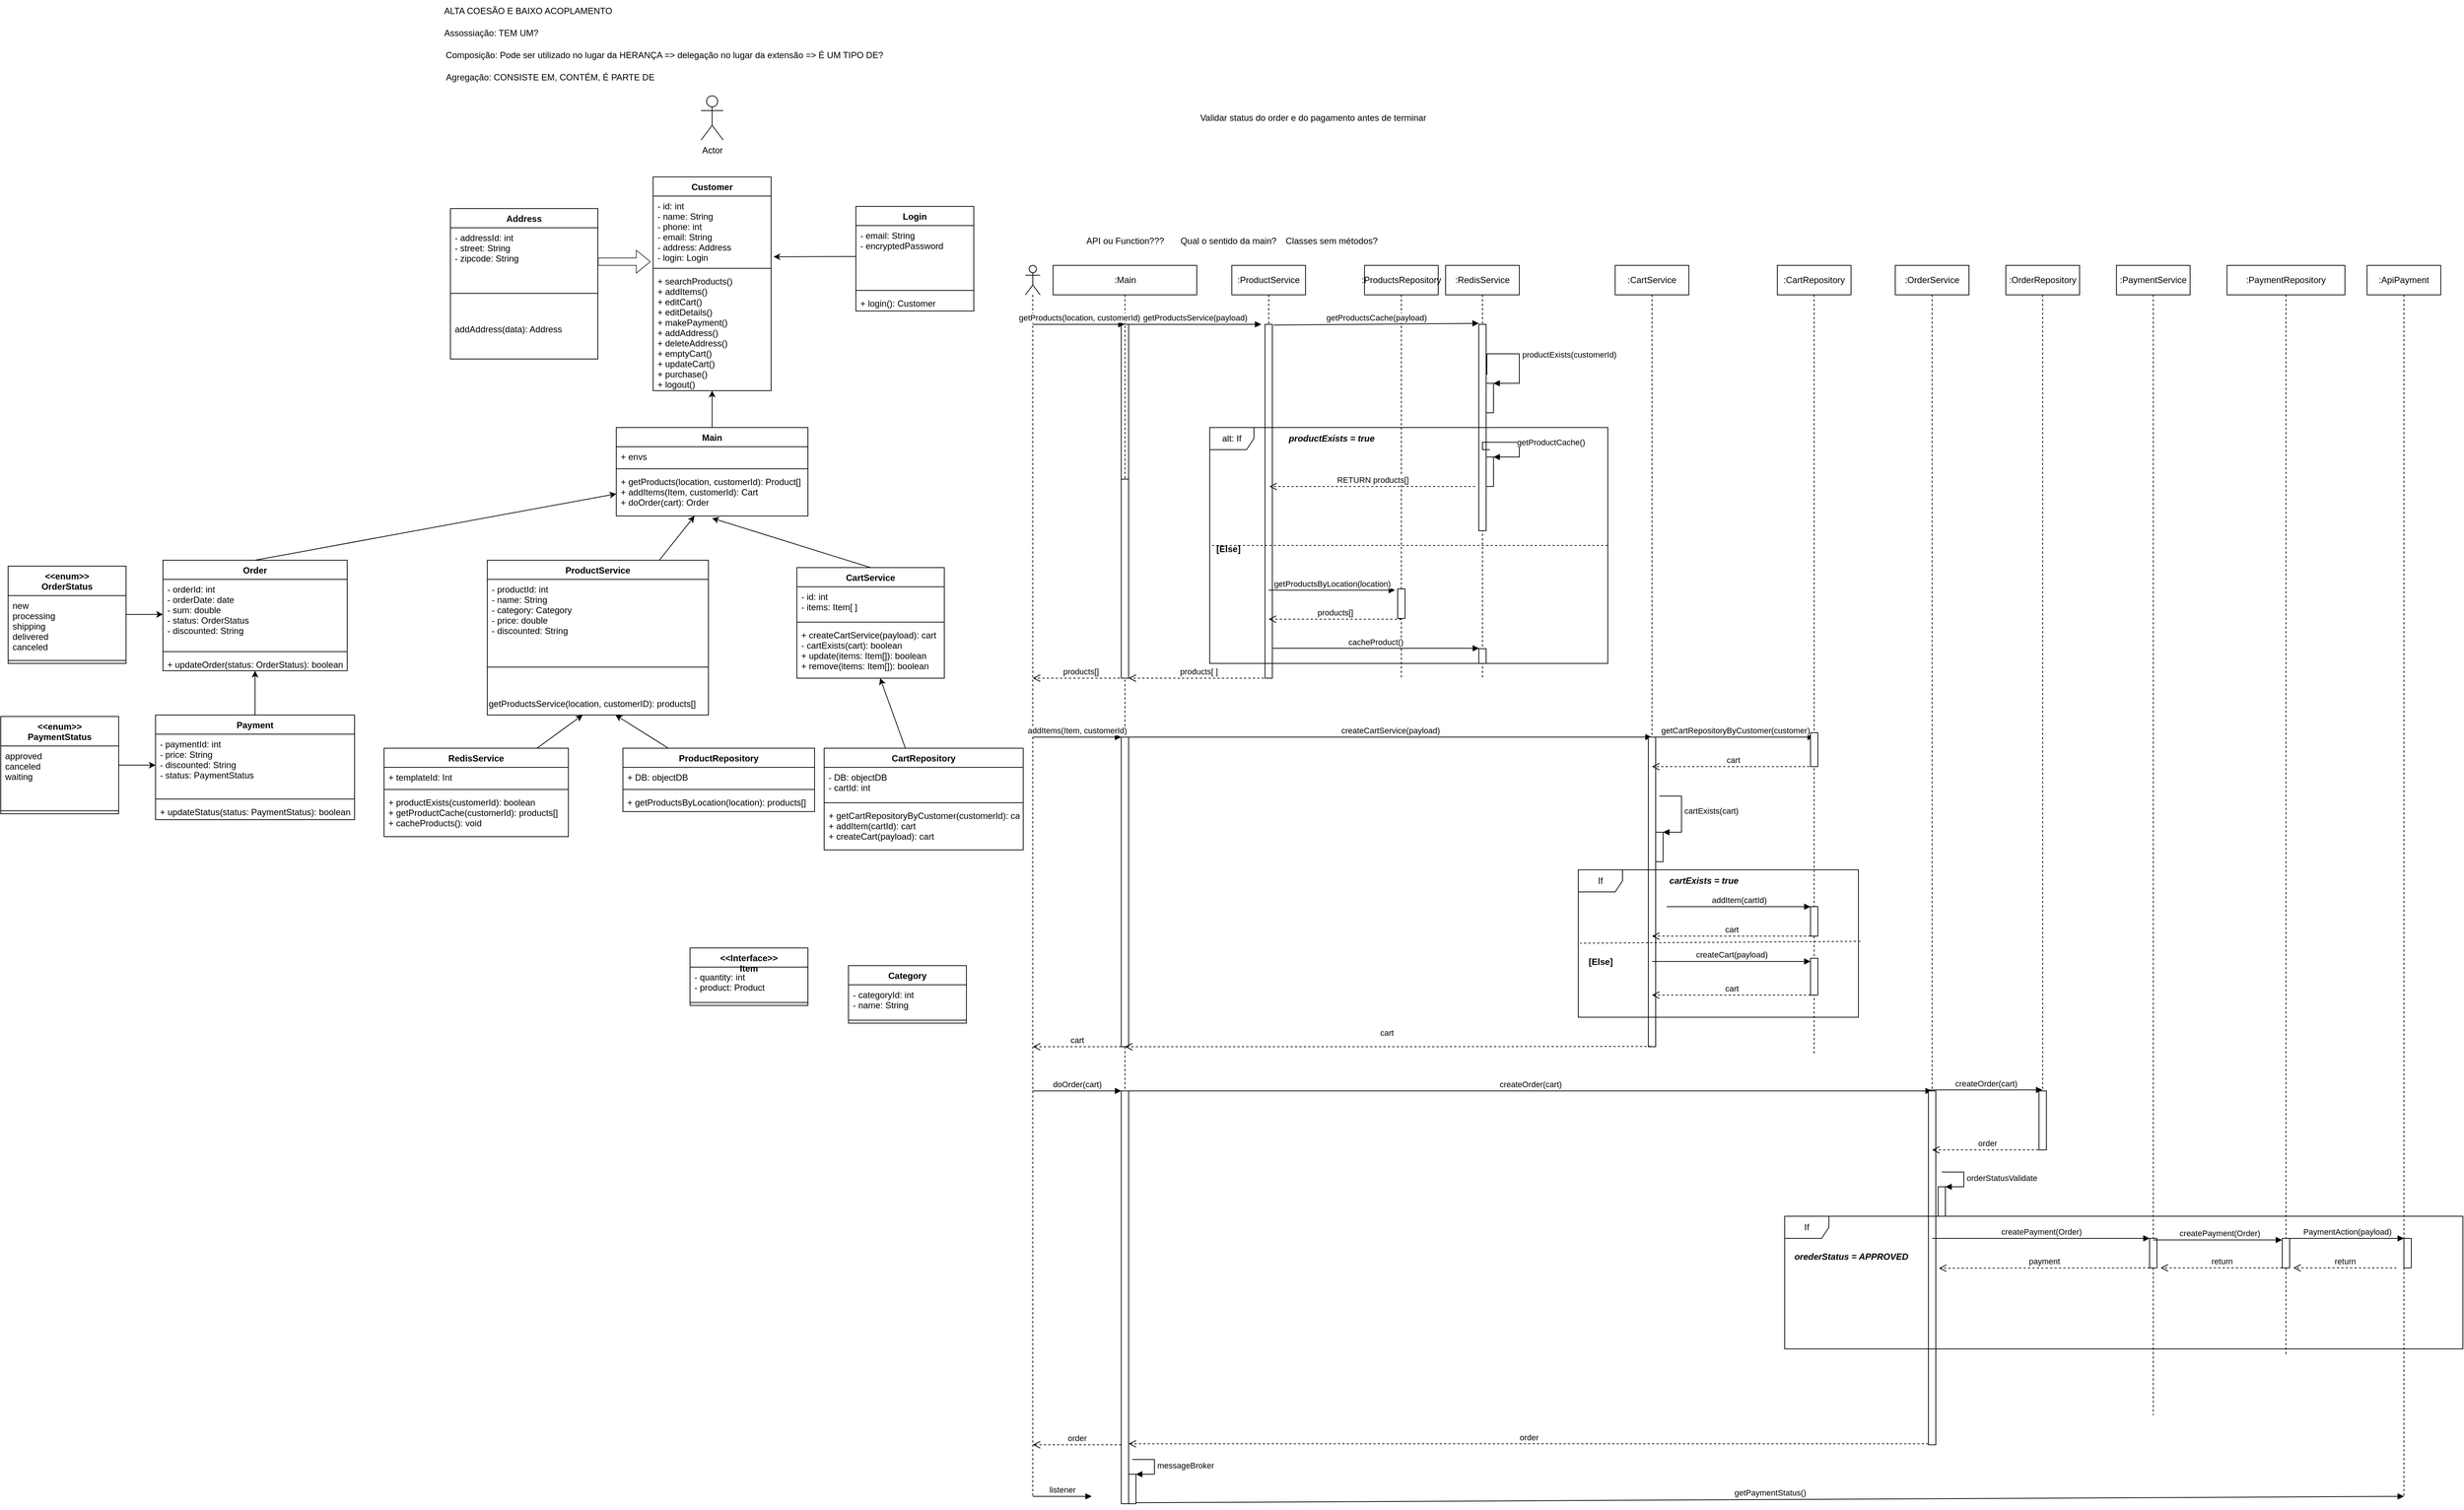 <mxfile version="20.0.4" type="github">
  <diagram id="hjMJcgGUQg-z2j9_51XN" name="Page-1">
    <mxGraphModel dx="2197" dy="805" grid="1" gridSize="10" guides="1" tooltips="1" connect="1" arrows="1" fold="1" page="1" pageScale="1" pageWidth="827" pageHeight="1169" math="0" shadow="0">
      <root>
        <mxCell id="0" />
        <mxCell id="1" parent="0" />
        <mxCell id="cmTL1tRLWbyx7SnY8aFH-1" value="Customer" style="swimlane;fontStyle=1;align=center;verticalAlign=top;childLayout=stackLayout;horizontal=1;startSize=26;horizontalStack=0;resizeParent=1;resizeParentMax=0;resizeLast=0;collapsible=1;marginBottom=0;" parent="1" vertex="1">
          <mxGeometry x="325" y="280" width="160" height="290" as="geometry" />
        </mxCell>
        <mxCell id="cmTL1tRLWbyx7SnY8aFH-2" value="- id: int&#xa;- name: String&#xa;- phone: int&#xa;- email: String&#xa;- address: Address&#xa;- login: Login" style="text;strokeColor=none;fillColor=none;align=left;verticalAlign=top;spacingLeft=4;spacingRight=4;overflow=hidden;rotatable=0;points=[[0,0.5],[1,0.5]];portConstraint=eastwest;" parent="cmTL1tRLWbyx7SnY8aFH-1" vertex="1">
          <mxGeometry y="26" width="160" height="94" as="geometry" />
        </mxCell>
        <mxCell id="cmTL1tRLWbyx7SnY8aFH-3" value="" style="line;strokeWidth=1;fillColor=none;align=left;verticalAlign=middle;spacingTop=-1;spacingLeft=3;spacingRight=3;rotatable=0;labelPosition=right;points=[];portConstraint=eastwest;" parent="cmTL1tRLWbyx7SnY8aFH-1" vertex="1">
          <mxGeometry y="120" width="160" height="8" as="geometry" />
        </mxCell>
        <mxCell id="cmTL1tRLWbyx7SnY8aFH-4" value="+ searchProducts()&#xa;+ addItems()&#xa;+ editCart()&#xa;+ editDetails()&#xa;+ makePayment()&#xa;+ addAddress()&#xa;+ deleteAddress()&#xa;+ emptyCart()&#xa;+ updateCart()&#xa;+ purchase()&#xa;+ logout()" style="text;strokeColor=none;fillColor=none;align=left;verticalAlign=top;spacingLeft=4;spacingRight=4;overflow=hidden;rotatable=0;points=[[0,0.5],[1,0.5]];portConstraint=eastwest;" parent="cmTL1tRLWbyx7SnY8aFH-1" vertex="1">
          <mxGeometry y="128" width="160" height="162" as="geometry" />
        </mxCell>
        <mxCell id="cmTL1tRLWbyx7SnY8aFH-5" value="Login" style="swimlane;fontStyle=1;align=center;verticalAlign=top;childLayout=stackLayout;horizontal=1;startSize=26;horizontalStack=0;resizeParent=1;resizeParentMax=0;resizeLast=0;collapsible=1;marginBottom=0;" parent="1" vertex="1">
          <mxGeometry x="600" y="320" width="160" height="142" as="geometry" />
        </mxCell>
        <mxCell id="cmTL1tRLWbyx7SnY8aFH-6" value="- email: String&#xa;- encryptedPassword" style="text;strokeColor=none;fillColor=none;align=left;verticalAlign=top;spacingLeft=4;spacingRight=4;overflow=hidden;rotatable=0;points=[[0,0.5],[1,0.5]];portConstraint=eastwest;" parent="cmTL1tRLWbyx7SnY8aFH-5" vertex="1">
          <mxGeometry y="26" width="160" height="84" as="geometry" />
        </mxCell>
        <mxCell id="cmTL1tRLWbyx7SnY8aFH-7" value="" style="line;strokeWidth=1;fillColor=none;align=left;verticalAlign=middle;spacingTop=-1;spacingLeft=3;spacingRight=3;rotatable=0;labelPosition=right;points=[];portConstraint=eastwest;" parent="cmTL1tRLWbyx7SnY8aFH-5" vertex="1">
          <mxGeometry y="110" width="160" height="8" as="geometry" />
        </mxCell>
        <mxCell id="cmTL1tRLWbyx7SnY8aFH-8" value="+ login(): Customer" style="text;strokeColor=none;fillColor=none;align=left;verticalAlign=top;spacingLeft=4;spacingRight=4;overflow=hidden;rotatable=0;points=[[0,0.5],[1,0.5]];portConstraint=eastwest;" parent="cmTL1tRLWbyx7SnY8aFH-5" vertex="1">
          <mxGeometry y="118" width="160" height="24" as="geometry" />
        </mxCell>
        <mxCell id="YB8Wy11Mo5Z-gFpzEeuf-56" value="" style="edgeStyle=none;rounded=0;orthogonalLoop=1;jettySize=auto;html=1;fontColor=none;fillColor=#FFFFFF;gradientColor=none;elbow=vertical;" parent="1" source="cmTL1tRLWbyx7SnY8aFH-9" target="YB8Wy11Mo5Z-gFpzEeuf-36" edge="1">
          <mxGeometry relative="1" as="geometry" />
        </mxCell>
        <mxCell id="cmTL1tRLWbyx7SnY8aFH-9" value="ProductService" style="swimlane;fontStyle=1;align=center;verticalAlign=top;childLayout=stackLayout;horizontal=1;startSize=26;horizontalStack=0;resizeParent=1;resizeParentMax=0;resizeLast=0;collapsible=1;marginBottom=0;" parent="1" vertex="1">
          <mxGeometry x="100" y="800" width="300" height="210" as="geometry" />
        </mxCell>
        <mxCell id="cmTL1tRLWbyx7SnY8aFH-10" value="- productId: int&#xa;- name: String&#xa;- category: Category&#xa;- price: double&#xa;- discounted: String&#xa;" style="text;strokeColor=none;fillColor=none;align=left;verticalAlign=top;spacingLeft=4;spacingRight=4;overflow=hidden;rotatable=0;points=[[0,0.5],[1,0.5]];portConstraint=eastwest;" parent="cmTL1tRLWbyx7SnY8aFH-9" vertex="1">
          <mxGeometry y="26" width="300" height="84" as="geometry" />
        </mxCell>
        <mxCell id="cmTL1tRLWbyx7SnY8aFH-11" value="" style="line;strokeWidth=1;fillColor=none;align=left;verticalAlign=middle;spacingTop=-1;spacingLeft=3;spacingRight=3;rotatable=0;labelPosition=right;points=[];portConstraint=eastwest;" parent="cmTL1tRLWbyx7SnY8aFH-9" vertex="1">
          <mxGeometry y="110" width="300" height="70" as="geometry" />
        </mxCell>
        <mxCell id="YB8Wy11Mo5Z-gFpzEeuf-44" value="getProductsService(location, customerID): products[]" style="text;html=1;align=left;verticalAlign=middle;resizable=0;points=[];autosize=1;strokeColor=none;fillColor=none;fontColor=none;" parent="cmTL1tRLWbyx7SnY8aFH-9" vertex="1">
          <mxGeometry y="180" width="300" height="30" as="geometry" />
        </mxCell>
        <mxCell id="cmTL1tRLWbyx7SnY8aFH-13" value="Category" style="swimlane;fontStyle=1;align=center;verticalAlign=top;childLayout=stackLayout;horizontal=1;startSize=26;horizontalStack=0;resizeParent=1;resizeParentMax=0;resizeLast=0;collapsible=1;marginBottom=0;" parent="1" vertex="1">
          <mxGeometry x="590" y="1350" width="160" height="78" as="geometry">
            <mxRectangle x="600" y="10" width="90" height="30" as="alternateBounds" />
          </mxGeometry>
        </mxCell>
        <mxCell id="cmTL1tRLWbyx7SnY8aFH-14" value="- categoryId: int&#xa;- name: String" style="text;strokeColor=none;fillColor=none;align=left;verticalAlign=top;spacingLeft=4;spacingRight=4;overflow=hidden;rotatable=0;points=[[0,0.5],[1,0.5]];portConstraint=eastwest;" parent="cmTL1tRLWbyx7SnY8aFH-13" vertex="1">
          <mxGeometry y="26" width="160" height="44" as="geometry" />
        </mxCell>
        <mxCell id="cmTL1tRLWbyx7SnY8aFH-15" value="" style="line;strokeWidth=1;fillColor=none;align=left;verticalAlign=middle;spacingTop=-1;spacingLeft=3;spacingRight=3;rotatable=0;labelPosition=right;points=[];portConstraint=eastwest;" parent="cmTL1tRLWbyx7SnY8aFH-13" vertex="1">
          <mxGeometry y="70" width="160" height="8" as="geometry" />
        </mxCell>
        <mxCell id="YB8Wy11Mo5Z-gFpzEeuf-65" style="edgeStyle=none;rounded=0;orthogonalLoop=1;jettySize=auto;html=1;exitX=0.5;exitY=0;exitDx=0;exitDy=0;entryX=0.5;entryY=1.05;entryDx=0;entryDy=0;entryPerimeter=0;fontColor=none;fillColor=#FFFFFF;gradientColor=none;elbow=vertical;" parent="1" source="cmTL1tRLWbyx7SnY8aFH-17" target="YB8Wy11Mo5Z-gFpzEeuf-36" edge="1">
          <mxGeometry relative="1" as="geometry" />
        </mxCell>
        <mxCell id="cmTL1tRLWbyx7SnY8aFH-17" value="CartService" style="swimlane;fontStyle=1;align=center;verticalAlign=top;childLayout=stackLayout;horizontal=1;startSize=26;horizontalStack=0;resizeParent=1;resizeParentMax=0;resizeLast=0;collapsible=1;marginBottom=0;" parent="1" vertex="1">
          <mxGeometry x="520" y="810" width="200" height="150" as="geometry" />
        </mxCell>
        <mxCell id="cmTL1tRLWbyx7SnY8aFH-18" value="- id: int&#xa;- items: Item[ ]" style="text;strokeColor=none;fillColor=none;align=left;verticalAlign=top;spacingLeft=4;spacingRight=4;overflow=hidden;rotatable=0;points=[[0,0.5],[1,0.5]];portConstraint=eastwest;" parent="cmTL1tRLWbyx7SnY8aFH-17" vertex="1">
          <mxGeometry y="26" width="200" height="44" as="geometry" />
        </mxCell>
        <mxCell id="cmTL1tRLWbyx7SnY8aFH-19" value="" style="line;strokeWidth=1;fillColor=none;align=left;verticalAlign=middle;spacingTop=-1;spacingLeft=3;spacingRight=3;rotatable=0;labelPosition=right;points=[];portConstraint=eastwest;" parent="cmTL1tRLWbyx7SnY8aFH-17" vertex="1">
          <mxGeometry y="70" width="200" height="8" as="geometry" />
        </mxCell>
        <mxCell id="cmTL1tRLWbyx7SnY8aFH-20" value="+ createCartService(payload): cart&#xa;- cartExists(cart): boolean&#xa;+ update(items: Item[]): boolean&#xa;+ remove(items: Item[]): boolean" style="text;strokeColor=none;fillColor=none;align=left;verticalAlign=top;spacingLeft=4;spacingRight=4;overflow=hidden;rotatable=0;points=[[0,0.5],[1,0.5]];portConstraint=eastwest;" parent="cmTL1tRLWbyx7SnY8aFH-17" vertex="1">
          <mxGeometry y="78" width="200" height="72" as="geometry" />
        </mxCell>
        <mxCell id="YB8Wy11Mo5Z-gFpzEeuf-43" style="edgeStyle=none;rounded=0;orthogonalLoop=1;jettySize=auto;html=1;exitX=0.5;exitY=0;exitDx=0;exitDy=0;entryX=0;entryY=0.5;entryDx=0;entryDy=0;fontColor=none;fillColor=#FFFFFF;gradientColor=none;elbow=vertical;" parent="1" source="cmTL1tRLWbyx7SnY8aFH-21" target="YB8Wy11Mo5Z-gFpzEeuf-36" edge="1">
          <mxGeometry relative="1" as="geometry" />
        </mxCell>
        <mxCell id="cmTL1tRLWbyx7SnY8aFH-21" value="Order" style="swimlane;fontStyle=1;align=center;verticalAlign=top;childLayout=stackLayout;horizontal=1;startSize=26;horizontalStack=0;resizeParent=1;resizeParentMax=0;resizeLast=0;collapsible=1;marginBottom=0;" parent="1" vertex="1">
          <mxGeometry x="-340" y="800" width="250" height="150" as="geometry" />
        </mxCell>
        <mxCell id="cmTL1tRLWbyx7SnY8aFH-22" value="- orderId: int&#xa;- orderDate: date&#xa;- sum: double&#xa;- status: OrderStatus&#xa;- discounted: String&#xa;" style="text;strokeColor=none;fillColor=none;align=left;verticalAlign=top;spacingLeft=4;spacingRight=4;overflow=hidden;rotatable=0;points=[[0,0.5],[1,0.5]];portConstraint=eastwest;" parent="cmTL1tRLWbyx7SnY8aFH-21" vertex="1">
          <mxGeometry y="26" width="250" height="94" as="geometry" />
        </mxCell>
        <mxCell id="cmTL1tRLWbyx7SnY8aFH-23" value="" style="line;strokeWidth=1;fillColor=none;align=left;verticalAlign=middle;spacingTop=-1;spacingLeft=3;spacingRight=3;rotatable=0;labelPosition=right;points=[];portConstraint=eastwest;" parent="cmTL1tRLWbyx7SnY8aFH-21" vertex="1">
          <mxGeometry y="120" width="250" height="8" as="geometry" />
        </mxCell>
        <mxCell id="cmTL1tRLWbyx7SnY8aFH-24" value="+ updateOrder(status: OrderStatus): boolean" style="text;strokeColor=none;fillColor=none;align=left;verticalAlign=top;spacingLeft=4;spacingRight=4;overflow=hidden;rotatable=0;points=[[0,0.5],[1,0.5]];portConstraint=eastwest;" parent="cmTL1tRLWbyx7SnY8aFH-21" vertex="1">
          <mxGeometry y="128" width="250" height="22" as="geometry" />
        </mxCell>
        <mxCell id="YB8Wy11Mo5Z-gFpzEeuf-37" value="" style="edgeStyle=none;rounded=0;orthogonalLoop=1;jettySize=auto;html=1;fontColor=none;fillColor=#FFFFFF;gradientColor=none;elbow=vertical;" parent="1" source="cmTL1tRLWbyx7SnY8aFH-25" target="cmTL1tRLWbyx7SnY8aFH-22" edge="1">
          <mxGeometry relative="1" as="geometry" />
        </mxCell>
        <mxCell id="cmTL1tRLWbyx7SnY8aFH-25" value="&lt;&lt;enum&gt;&gt;&#xa;OrderStatus" style="swimlane;fontStyle=1;align=center;verticalAlign=top;childLayout=stackLayout;horizontal=1;startSize=40;horizontalStack=0;resizeParent=1;resizeParentMax=0;resizeLast=0;collapsible=1;marginBottom=0;" parent="1" vertex="1">
          <mxGeometry x="-550" y="808" width="160" height="132" as="geometry" />
        </mxCell>
        <mxCell id="cmTL1tRLWbyx7SnY8aFH-26" value="new&#xa;processing&#xa;shipping&#xa;delivered&#xa;canceled" style="text;strokeColor=none;fillColor=none;align=left;verticalAlign=top;spacingLeft=4;spacingRight=4;overflow=hidden;rotatable=0;points=[[0,0.5],[1,0.5]];portConstraint=eastwest;" parent="cmTL1tRLWbyx7SnY8aFH-25" vertex="1">
          <mxGeometry y="40" width="160" height="84" as="geometry" />
        </mxCell>
        <mxCell id="cmTL1tRLWbyx7SnY8aFH-27" value="" style="line;strokeWidth=1;fillColor=none;align=left;verticalAlign=middle;spacingTop=-1;spacingLeft=3;spacingRight=3;rotatable=0;labelPosition=right;points=[];portConstraint=eastwest;" parent="cmTL1tRLWbyx7SnY8aFH-25" vertex="1">
          <mxGeometry y="124" width="160" height="8" as="geometry" />
        </mxCell>
        <mxCell id="YB8Wy11Mo5Z-gFpzEeuf-30" value="" style="edgeStyle=none;rounded=0;orthogonalLoop=1;jettySize=auto;html=1;fontColor=none;fillColor=#FFFFFF;gradientColor=none;elbow=vertical;" parent="1" source="cmTL1tRLWbyx7SnY8aFH-39" target="cmTL1tRLWbyx7SnY8aFH-24" edge="1">
          <mxGeometry relative="1" as="geometry" />
        </mxCell>
        <mxCell id="cmTL1tRLWbyx7SnY8aFH-39" value="Payment" style="swimlane;fontStyle=1;align=center;verticalAlign=top;childLayout=stackLayout;horizontal=1;startSize=26;horizontalStack=0;resizeParent=1;resizeParentMax=0;resizeLast=0;collapsible=1;marginBottom=0;" parent="1" vertex="1">
          <mxGeometry x="-350" y="1010" width="270" height="142" as="geometry" />
        </mxCell>
        <mxCell id="cmTL1tRLWbyx7SnY8aFH-40" value="- paymentId: int&#xa;- price: String&#xa;- discounted: String&#xa;- status: PaymentStatus" style="text;strokeColor=none;fillColor=none;align=left;verticalAlign=top;spacingLeft=4;spacingRight=4;overflow=hidden;rotatable=0;points=[[0,0.5],[1,0.5]];portConstraint=eastwest;" parent="cmTL1tRLWbyx7SnY8aFH-39" vertex="1">
          <mxGeometry y="26" width="270" height="84" as="geometry" />
        </mxCell>
        <mxCell id="cmTL1tRLWbyx7SnY8aFH-41" value="" style="line;strokeWidth=1;fillColor=none;align=left;verticalAlign=middle;spacingTop=-1;spacingLeft=3;spacingRight=3;rotatable=0;labelPosition=right;points=[];portConstraint=eastwest;" parent="cmTL1tRLWbyx7SnY8aFH-39" vertex="1">
          <mxGeometry y="110" width="270" height="8" as="geometry" />
        </mxCell>
        <mxCell id="cmTL1tRLWbyx7SnY8aFH-42" value="+ updateStatus(status: PaymentStatus): boolean" style="text;strokeColor=none;fillColor=none;align=left;verticalAlign=top;spacingLeft=4;spacingRight=4;overflow=hidden;rotatable=0;points=[[0,0.5],[1,0.5]];portConstraint=eastwest;" parent="cmTL1tRLWbyx7SnY8aFH-39" vertex="1">
          <mxGeometry y="118" width="270" height="24" as="geometry" />
        </mxCell>
        <mxCell id="YB8Wy11Mo5Z-gFpzEeuf-42" value="" style="edgeStyle=none;rounded=0;orthogonalLoop=1;jettySize=auto;html=1;fontColor=none;fillColor=#FFFFFF;gradientColor=none;elbow=vertical;entryX=0;entryY=0.5;entryDx=0;entryDy=0;" parent="1" source="cmTL1tRLWbyx7SnY8aFH-43" target="cmTL1tRLWbyx7SnY8aFH-40" edge="1">
          <mxGeometry relative="1" as="geometry" />
        </mxCell>
        <mxCell id="cmTL1tRLWbyx7SnY8aFH-43" value="&lt;&lt;enum&gt;&gt;&#xa;PaymentStatus" style="swimlane;fontStyle=1;align=center;verticalAlign=top;childLayout=stackLayout;horizontal=1;startSize=40;horizontalStack=0;resizeParent=1;resizeParentMax=0;resizeLast=0;collapsible=1;marginBottom=0;" parent="1" vertex="1">
          <mxGeometry x="-560" y="1012" width="160" height="132" as="geometry" />
        </mxCell>
        <mxCell id="cmTL1tRLWbyx7SnY8aFH-44" value="approved&#xa;canceled&#xa;waiting" style="text;strokeColor=none;fillColor=none;align=left;verticalAlign=top;spacingLeft=4;spacingRight=4;overflow=hidden;rotatable=0;points=[[0,0.5],[1,0.5]];portConstraint=eastwest;" parent="cmTL1tRLWbyx7SnY8aFH-43" vertex="1">
          <mxGeometry y="40" width="160" height="84" as="geometry" />
        </mxCell>
        <mxCell id="cmTL1tRLWbyx7SnY8aFH-45" value="" style="line;strokeWidth=1;fillColor=none;align=left;verticalAlign=middle;spacingTop=-1;spacingLeft=3;spacingRight=3;rotatable=0;labelPosition=right;points=[];portConstraint=eastwest;" parent="cmTL1tRLWbyx7SnY8aFH-43" vertex="1">
          <mxGeometry y="124" width="160" height="8" as="geometry" />
        </mxCell>
        <mxCell id="cmTL1tRLWbyx7SnY8aFH-56" value="&lt;&lt;Interface&gt;&gt;&#xa;Item" style="swimlane;fontStyle=1;align=center;verticalAlign=top;childLayout=stackLayout;horizontal=1;startSize=26;horizontalStack=0;resizeParent=1;resizeParentMax=0;resizeLast=0;collapsible=1;marginBottom=0;" parent="1" vertex="1">
          <mxGeometry x="375" y="1326" width="160" height="78" as="geometry" />
        </mxCell>
        <mxCell id="cmTL1tRLWbyx7SnY8aFH-57" value="- quantity: int&#xa;- product: Product" style="text;strokeColor=none;fillColor=none;align=left;verticalAlign=top;spacingLeft=4;spacingRight=4;overflow=hidden;rotatable=0;points=[[0,0.5],[1,0.5]];portConstraint=eastwest;" parent="cmTL1tRLWbyx7SnY8aFH-56" vertex="1">
          <mxGeometry y="26" width="160" height="44" as="geometry" />
        </mxCell>
        <mxCell id="cmTL1tRLWbyx7SnY8aFH-58" value="" style="line;strokeWidth=1;fillColor=none;align=left;verticalAlign=middle;spacingTop=-1;spacingLeft=3;spacingRight=3;rotatable=0;labelPosition=right;points=[];portConstraint=eastwest;" parent="cmTL1tRLWbyx7SnY8aFH-56" vertex="1">
          <mxGeometry y="70" width="160" height="8" as="geometry" />
        </mxCell>
        <mxCell id="cmTL1tRLWbyx7SnY8aFH-80" value="ALTA COESÃO E BAIXO ACOPLAMENTO&lt;br&gt;" style="text;html=1;align=center;verticalAlign=middle;resizable=0;points=[];autosize=1;strokeColor=none;fillColor=none;fontColor=none;" parent="1" vertex="1">
          <mxGeometry x="30" y="40" width="250" height="30" as="geometry" />
        </mxCell>
        <mxCell id="cmTL1tRLWbyx7SnY8aFH-81" value="&lt;span style=&quot;color: rgba(0, 0, 0, 0); font-family: monospace; font-size: 0px; text-align: start;&quot;&gt;%3CmxGraphModel%3E%3Croot%3E%3CmxCell%20id%3D%220%22%2F%3E%3CmxCell%20id%3D%221%22%20parent%3D%220%22%2F%3E%3CmxCell%20id%3D%222%22%20value%3D%22Assossia%C3%A7%C3%A3o%3A%20TEM%20UM%3F%22%20style%3D%22text%3Bhtml%3D1%3Balign%3Dcenter%3BverticalAlign%3Dmiddle%3Bresizable%3D0%3Bpoints%3D%5B%5D%3Bautosize%3D1%3BstrokeColor%3Dnone%3BfillColor%3Dnone%3BfontColor%3Dnone%3B%22%20vertex%3D%221%22%20parent%3D%221%22%3E%3CmxGeometry%20x%3D%22685%22%20y%3D%22935%22%20width%3D%22150%22%20height%3D%2230%22%20as%3D%22geometry%22%2F%3E%3C%2FmxCell%3E%3C%2Froot%3E%3C%2FmxGraphModel%3E&lt;/span&gt;" style="text;html=1;align=center;verticalAlign=middle;resizable=0;points=[];autosize=1;strokeColor=none;fillColor=none;fontColor=none;" parent="1" vertex="1">
          <mxGeometry x="640" y="105" width="20" height="30" as="geometry" />
        </mxCell>
        <mxCell id="cmTL1tRLWbyx7SnY8aFH-82" value="Assossiação: TEM UM?" style="text;html=1;align=center;verticalAlign=middle;resizable=0;points=[];autosize=1;strokeColor=none;fillColor=none;fontColor=none;" parent="1" vertex="1">
          <mxGeometry x="30" y="70" width="150" height="30" as="geometry" />
        </mxCell>
        <mxCell id="cmTL1tRLWbyx7SnY8aFH-83" value="Composição: Pode ser utilizado no lugar da HERANÇA =&amp;gt; delegação no lugar da extensão =&amp;gt; É UM TIPO DE?" style="text;html=1;align=center;verticalAlign=middle;resizable=0;points=[];autosize=1;strokeColor=none;fillColor=none;fontColor=none;" parent="1" vertex="1">
          <mxGeometry x="30" y="100" width="620" height="30" as="geometry" />
        </mxCell>
        <mxCell id="cmTL1tRLWbyx7SnY8aFH-87" value="Agregação: CONSISTE EM, CONTÉM, É PARTE DE" style="text;html=1;align=center;verticalAlign=middle;resizable=0;points=[];autosize=1;strokeColor=none;fillColor=none;fontColor=none;" parent="1" vertex="1">
          <mxGeometry x="30" y="130" width="310" height="30" as="geometry" />
        </mxCell>
        <mxCell id="cmTL1tRLWbyx7SnY8aFH-88" style="edgeStyle=none;rounded=0;orthogonalLoop=1;jettySize=auto;html=1;exitX=0;exitY=0.5;exitDx=0;exitDy=0;entryX=1.021;entryY=0.876;entryDx=0;entryDy=0;entryPerimeter=0;fontColor=none;" parent="1" source="cmTL1tRLWbyx7SnY8aFH-6" target="cmTL1tRLWbyx7SnY8aFH-2" edge="1">
          <mxGeometry relative="1" as="geometry" />
        </mxCell>
        <mxCell id="cmTL1tRLWbyx7SnY8aFH-89" value="Address" style="swimlane;fontStyle=1;align=center;verticalAlign=top;childLayout=stackLayout;horizontal=1;startSize=26;horizontalStack=0;resizeParent=1;resizeParentMax=0;resizeLast=0;collapsible=1;marginBottom=0;" parent="1" vertex="1">
          <mxGeometry x="50" y="323" width="200" height="204" as="geometry" />
        </mxCell>
        <mxCell id="cmTL1tRLWbyx7SnY8aFH-90" value="- addressId: int&#xa;- street: String&#xa;- zipcode: String&#xa;" style="text;strokeColor=none;fillColor=none;align=left;verticalAlign=top;spacingLeft=4;spacingRight=4;overflow=hidden;rotatable=0;points=[[0,0.5],[1,0.5]];portConstraint=eastwest;" parent="cmTL1tRLWbyx7SnY8aFH-89" vertex="1">
          <mxGeometry y="26" width="200" height="54" as="geometry" />
        </mxCell>
        <mxCell id="cmTL1tRLWbyx7SnY8aFH-91" value="" style="line;strokeWidth=1;fillColor=none;align=left;verticalAlign=middle;spacingTop=-1;spacingLeft=3;spacingRight=3;rotatable=0;labelPosition=right;points=[];portConstraint=eastwest;" parent="cmTL1tRLWbyx7SnY8aFH-89" vertex="1">
          <mxGeometry y="80" width="200" height="70" as="geometry" />
        </mxCell>
        <mxCell id="YB8Wy11Mo5Z-gFpzEeuf-41" value="addAddress(data): Address" style="text;strokeColor=none;fillColor=none;align=left;verticalAlign=top;spacingLeft=4;spacingRight=4;overflow=hidden;rotatable=0;points=[[0,0.5],[1,0.5]];portConstraint=eastwest;" parent="cmTL1tRLWbyx7SnY8aFH-89" vertex="1">
          <mxGeometry y="150" width="200" height="54" as="geometry" />
        </mxCell>
        <mxCell id="cmTL1tRLWbyx7SnY8aFH-95" value="" style="shape=flexArrow;rounded=0;orthogonalLoop=1;jettySize=auto;html=1;fontColor=none;elbow=vertical;entryX=-0.021;entryY=0.947;entryDx=0;entryDy=0;entryPerimeter=0;fillColor=#FFFFFF;strokeColor=#36393d;gradientColor=none;" parent="1" target="cmTL1tRLWbyx7SnY8aFH-2" edge="1">
          <mxGeometry relative="1" as="geometry">
            <mxPoint x="250" y="395" as="sourcePoint" />
          </mxGeometry>
        </mxCell>
        <mxCell id="cmTL1tRLWbyx7SnY8aFH-96" style="edgeStyle=none;shape=flexArrow;rounded=0;orthogonalLoop=1;jettySize=auto;html=1;exitX=0.75;exitY=0;exitDx=0;exitDy=0;fontColor=none;fillColor=#000000;elbow=vertical;" parent="1" source="cmTL1tRLWbyx7SnY8aFH-89" target="cmTL1tRLWbyx7SnY8aFH-89" edge="1">
          <mxGeometry relative="1" as="geometry" />
        </mxCell>
        <mxCell id="cmTL1tRLWbyx7SnY8aFH-109" value="" style="shape=umlLifeline;participant=umlActor;perimeter=lifelinePerimeter;whiteSpace=wrap;html=1;container=1;collapsible=0;recursiveResize=0;verticalAlign=top;spacingTop=36;outlineConnect=0;fontColor=none;" parent="1" vertex="1">
          <mxGeometry x="830" y="400" width="20" height="1670" as="geometry" />
        </mxCell>
        <mxCell id="cmTL1tRLWbyx7SnY8aFH-110" value="" style="html=1;points=[];perimeter=orthogonalPerimeter;fontColor=none;" parent="1" vertex="1">
          <mxGeometry x="960" y="480" width="10" height="210" as="geometry" />
        </mxCell>
        <mxCell id="cmTL1tRLWbyx7SnY8aFH-114" value=":Main" style="shape=umlLifeline;perimeter=lifelinePerimeter;whiteSpace=wrap;html=1;container=1;collapsible=0;recursiveResize=0;outlineConnect=0;fontColor=none;" parent="1" vertex="1">
          <mxGeometry x="867.5" y="400" width="195" height="1430" as="geometry" />
        </mxCell>
        <mxCell id="cmTL1tRLWbyx7SnY8aFH-156" value="getProducts(location, customerId)" style="html=1;verticalAlign=bottom;endArrow=block;rounded=0;fontColor=none;fillColor=#FFFFFF;gradientColor=none;elbow=vertical;" parent="cmTL1tRLWbyx7SnY8aFH-114" target="cmTL1tRLWbyx7SnY8aFH-114" edge="1">
          <mxGeometry width="80" relative="1" as="geometry">
            <mxPoint x="-27.5" y="80" as="sourcePoint" />
            <mxPoint x="52.5" y="80" as="targetPoint" />
          </mxGeometry>
        </mxCell>
        <mxCell id="cmTL1tRLWbyx7SnY8aFH-200" value="products[ ]" style="html=1;verticalAlign=bottom;endArrow=open;dashed=1;endSize=8;rounded=0;fontColor=none;fillColor=#FFFFFF;gradientColor=none;elbow=vertical;" parent="cmTL1tRLWbyx7SnY8aFH-114" source="cmTL1tRLWbyx7SnY8aFH-157" edge="1">
          <mxGeometry relative="1" as="geometry">
            <mxPoint x="182.5" y="560" as="sourcePoint" />
            <mxPoint x="102.5" y="560" as="targetPoint" />
          </mxGeometry>
        </mxCell>
        <mxCell id="cmTL1tRLWbyx7SnY8aFH-205" value="products[]" style="html=1;verticalAlign=bottom;endArrow=open;dashed=1;endSize=8;rounded=0;fontColor=none;fillColor=#FFFFFF;gradientColor=none;elbow=vertical;" parent="cmTL1tRLWbyx7SnY8aFH-114" target="cmTL1tRLWbyx7SnY8aFH-109" edge="1">
          <mxGeometry relative="1" as="geometry">
            <mxPoint x="102.5" y="560" as="sourcePoint" />
            <mxPoint x="22.5" y="560" as="targetPoint" />
          </mxGeometry>
        </mxCell>
        <mxCell id="cmTL1tRLWbyx7SnY8aFH-207" value="createCartService(payload)" style="html=1;verticalAlign=bottom;endArrow=block;rounded=0;fontColor=none;fillColor=#FFFFFF;gradientColor=none;elbow=vertical;" parent="cmTL1tRLWbyx7SnY8aFH-114" target="cmTL1tRLWbyx7SnY8aFH-206" edge="1">
          <mxGeometry width="80" relative="1" as="geometry">
            <mxPoint x="102.5" y="640" as="sourcePoint" />
            <mxPoint x="182.5" y="640" as="targetPoint" />
          </mxGeometry>
        </mxCell>
        <mxCell id="cmTL1tRLWbyx7SnY8aFH-213" value="" style="html=1;points=[];perimeter=orthogonalPerimeter;fontColor=none;" parent="cmTL1tRLWbyx7SnY8aFH-114" vertex="1">
          <mxGeometry x="92.5" y="290" width="10" height="270" as="geometry" />
        </mxCell>
        <mxCell id="cmTL1tRLWbyx7SnY8aFH-214" value="" style="html=1;points=[];perimeter=orthogonalPerimeter;fontColor=none;" parent="cmTL1tRLWbyx7SnY8aFH-114" vertex="1">
          <mxGeometry x="92.5" y="640" width="10" height="420" as="geometry" />
        </mxCell>
        <mxCell id="cmTL1tRLWbyx7SnY8aFH-234" value="createOrder(cart)" style="html=1;verticalAlign=bottom;endArrow=block;rounded=0;fontColor=none;fillColor=#FFFFFF;gradientColor=none;elbow=vertical;" parent="cmTL1tRLWbyx7SnY8aFH-114" target="cmTL1tRLWbyx7SnY8aFH-233" edge="1">
          <mxGeometry width="80" relative="1" as="geometry">
            <mxPoint x="102.5" y="1120" as="sourcePoint" />
            <mxPoint x="812.5" y="1120" as="targetPoint" />
          </mxGeometry>
        </mxCell>
        <mxCell id="cmTL1tRLWbyx7SnY8aFH-128" value="Actor" style="shape=umlActor;verticalLabelPosition=bottom;verticalAlign=top;html=1;fontColor=none;" parent="1" vertex="1">
          <mxGeometry x="390" y="170" width="30" height="60" as="geometry" />
        </mxCell>
        <mxCell id="cmTL1tRLWbyx7SnY8aFH-146" value="API ou Function???" style="text;html=1;align=center;verticalAlign=middle;resizable=0;points=[];autosize=1;strokeColor=none;fillColor=none;fontColor=none;" parent="1" vertex="1">
          <mxGeometry x="900" y="352" width="130" height="30" as="geometry" />
        </mxCell>
        <mxCell id="cmTL1tRLWbyx7SnY8aFH-149" value="Qual o sentido da main?" style="text;html=1;align=center;verticalAlign=middle;resizable=0;points=[];autosize=1;strokeColor=none;fillColor=none;fontColor=none;" parent="1" vertex="1">
          <mxGeometry x="1030" y="352" width="150" height="30" as="geometry" />
        </mxCell>
        <mxCell id="cmTL1tRLWbyx7SnY8aFH-150" value="Classes sem métodos?" style="text;html=1;align=center;verticalAlign=middle;resizable=0;points=[];autosize=1;strokeColor=none;fillColor=none;fontColor=none;" parent="1" vertex="1">
          <mxGeometry x="1170" y="352" width="150" height="30" as="geometry" />
        </mxCell>
        <mxCell id="cmTL1tRLWbyx7SnY8aFH-157" value=":ProductService" style="shape=umlLifeline;perimeter=lifelinePerimeter;whiteSpace=wrap;html=1;container=1;collapsible=0;recursiveResize=0;outlineConnect=0;fontColor=none;" parent="1" vertex="1">
          <mxGeometry x="1110" y="400" width="100" height="560" as="geometry" />
        </mxCell>
        <mxCell id="cmTL1tRLWbyx7SnY8aFH-163" value="" style="html=1;points=[];perimeter=orthogonalPerimeter;fontColor=none;" parent="cmTL1tRLWbyx7SnY8aFH-157" vertex="1">
          <mxGeometry x="45" y="80" width="10" height="480" as="geometry" />
        </mxCell>
        <mxCell id="cmTL1tRLWbyx7SnY8aFH-164" value=":ProductsRepository" style="shape=umlLifeline;perimeter=lifelinePerimeter;whiteSpace=wrap;html=1;container=1;collapsible=0;recursiveResize=0;outlineConnect=0;fontColor=none;" parent="1" vertex="1">
          <mxGeometry x="1290" y="400" width="100" height="560" as="geometry" />
        </mxCell>
        <mxCell id="cmTL1tRLWbyx7SnY8aFH-165" value="" style="html=1;points=[];perimeter=orthogonalPerimeter;fontColor=none;" parent="cmTL1tRLWbyx7SnY8aFH-164" vertex="1">
          <mxGeometry x="45" y="439" width="10" height="40" as="geometry" />
        </mxCell>
        <mxCell id="cmTL1tRLWbyx7SnY8aFH-168" value="getProductsService(payload)" style="html=1;verticalAlign=bottom;endArrow=block;rounded=0;fontColor=none;fillColor=#FFFFFF;gradientColor=none;elbow=vertical;" parent="1" edge="1">
          <mxGeometry width="80" relative="1" as="geometry">
            <mxPoint x="970" y="480" as="sourcePoint" />
            <mxPoint x="1150" y="480" as="targetPoint" />
          </mxGeometry>
        </mxCell>
        <mxCell id="cmTL1tRLWbyx7SnY8aFH-169" value=":RedisService" style="shape=umlLifeline;perimeter=lifelinePerimeter;whiteSpace=wrap;html=1;container=1;collapsible=0;recursiveResize=0;outlineConnect=0;fontColor=none;" parent="1" vertex="1">
          <mxGeometry x="1400" y="400" width="100" height="560" as="geometry" />
        </mxCell>
        <mxCell id="cmTL1tRLWbyx7SnY8aFH-171" value="" style="html=1;points=[];perimeter=orthogonalPerimeter;fontColor=none;" parent="cmTL1tRLWbyx7SnY8aFH-169" vertex="1">
          <mxGeometry x="45" y="520" width="10" height="20" as="geometry" />
        </mxCell>
        <mxCell id="cmTL1tRLWbyx7SnY8aFH-175" value="getProductsCache(payload)" style="html=1;verticalAlign=bottom;endArrow=block;rounded=0;fontColor=none;fillColor=#FFFFFF;gradientColor=none;elbow=vertical;exitX=1.167;exitY=0.002;exitDx=0;exitDy=0;exitPerimeter=0;" parent="cmTL1tRLWbyx7SnY8aFH-169" source="cmTL1tRLWbyx7SnY8aFH-163" edge="1">
          <mxGeometry width="80" relative="1" as="geometry">
            <mxPoint x="-35" y="78.67" as="sourcePoint" />
            <mxPoint x="45" y="78.67" as="targetPoint" />
          </mxGeometry>
        </mxCell>
        <mxCell id="cmTL1tRLWbyx7SnY8aFH-176" value="" style="html=1;points=[];perimeter=orthogonalPerimeter;fontColor=none;" parent="cmTL1tRLWbyx7SnY8aFH-169" vertex="1">
          <mxGeometry x="45" y="80" width="10" height="280" as="geometry" />
        </mxCell>
        <mxCell id="cmTL1tRLWbyx7SnY8aFH-188" value="" style="html=1;points=[];perimeter=orthogonalPerimeter;fontColor=none;" parent="cmTL1tRLWbyx7SnY8aFH-169" vertex="1">
          <mxGeometry x="55" y="160" width="10" height="40" as="geometry" />
        </mxCell>
        <mxCell id="cmTL1tRLWbyx7SnY8aFH-189" value="productExists(customerId)" style="edgeStyle=orthogonalEdgeStyle;html=1;align=left;spacingLeft=2;endArrow=block;rounded=0;entryX=1;entryY=0;fontColor=none;fillColor=#FFFFFF;gradientColor=none;elbow=vertical;exitX=1.1;exitY=0.244;exitDx=0;exitDy=0;exitPerimeter=0;" parent="cmTL1tRLWbyx7SnY8aFH-169" source="cmTL1tRLWbyx7SnY8aFH-176" target="cmTL1tRLWbyx7SnY8aFH-188" edge="1">
          <mxGeometry relative="1" as="geometry">
            <mxPoint x="120" y="120" as="sourcePoint" />
            <Array as="points">
              <mxPoint x="100" y="120" />
              <mxPoint x="100" y="160" />
            </Array>
          </mxGeometry>
        </mxCell>
        <mxCell id="cmTL1tRLWbyx7SnY8aFH-193" value="" style="html=1;points=[];perimeter=orthogonalPerimeter;fontColor=none;direction=east;" parent="cmTL1tRLWbyx7SnY8aFH-169" vertex="1">
          <mxGeometry x="55" y="260" width="10" height="40" as="geometry" />
        </mxCell>
        <mxCell id="cmTL1tRLWbyx7SnY8aFH-173" value="cacheProduct()" style="html=1;verticalAlign=bottom;endArrow=block;rounded=0;fontColor=none;fillColor=#FFFFFF;gradientColor=none;elbow=vertical;entryX=0.033;entryY=-0.025;entryDx=0;entryDy=0;entryPerimeter=0;" parent="1" source="cmTL1tRLWbyx7SnY8aFH-163" target="cmTL1tRLWbyx7SnY8aFH-171" edge="1">
          <mxGeometry width="80" relative="1" as="geometry">
            <mxPoint x="1170" y="640" as="sourcePoint" />
            <mxPoint x="1450" y="600" as="targetPoint" />
          </mxGeometry>
        </mxCell>
        <mxCell id="cmTL1tRLWbyx7SnY8aFH-174" value="getProductsByLocation(location)" style="html=1;verticalAlign=bottom;endArrow=block;rounded=0;fontColor=none;fillColor=#FFFFFF;gradientColor=none;elbow=vertical;entryX=-0.367;entryY=0.042;entryDx=0;entryDy=0;entryPerimeter=0;" parent="1" source="cmTL1tRLWbyx7SnY8aFH-157" target="cmTL1tRLWbyx7SnY8aFH-165" edge="1">
          <mxGeometry width="80" relative="1" as="geometry">
            <mxPoint x="1170" y="685" as="sourcePoint" />
            <mxPoint x="1070" y="550" as="targetPoint" />
          </mxGeometry>
        </mxCell>
        <mxCell id="cmTL1tRLWbyx7SnY8aFH-178" value="alt: If" style="shape=umlFrame;whiteSpace=wrap;html=1;fontColor=none;" parent="1" vertex="1">
          <mxGeometry x="1080" y="620" width="540" height="320" as="geometry" />
        </mxCell>
        <mxCell id="cmTL1tRLWbyx7SnY8aFH-179" value="&lt;b&gt;&lt;i&gt;productExists = true&lt;/i&gt;&lt;/b&gt;" style="text;html=1;align=center;verticalAlign=middle;resizable=0;points=[];autosize=1;strokeColor=none;fillColor=none;fontColor=none;" parent="1" vertex="1">
          <mxGeometry x="1175" y="620" width="140" height="30" as="geometry" />
        </mxCell>
        <mxCell id="cmTL1tRLWbyx7SnY8aFH-180" value="" style="endArrow=none;dashed=1;html=1;rounded=0;fontColor=none;fillColor=#FFFFFF;gradientColor=none;elbow=vertical;entryX=0;entryY=0.5;entryDx=0;entryDy=0;entryPerimeter=0;exitX=1;exitY=0.5;exitDx=0;exitDy=0;exitPerimeter=0;" parent="1" source="cmTL1tRLWbyx7SnY8aFH-178" target="cmTL1tRLWbyx7SnY8aFH-178" edge="1">
          <mxGeometry width="50" height="50" relative="1" as="geometry">
            <mxPoint x="1390" y="870" as="sourcePoint" />
            <mxPoint x="1440" y="820" as="targetPoint" />
          </mxGeometry>
        </mxCell>
        <mxCell id="cmTL1tRLWbyx7SnY8aFH-181" value="&lt;b&gt;[Else]&lt;/b&gt;" style="text;html=1;align=center;verticalAlign=middle;resizable=0;points=[];autosize=1;strokeColor=none;fillColor=none;fontColor=none;" parent="1" vertex="1">
          <mxGeometry x="1075" y="770" width="60" height="30" as="geometry" />
        </mxCell>
        <mxCell id="cmTL1tRLWbyx7SnY8aFH-194" value="getProductCache()" style="edgeStyle=orthogonalEdgeStyle;html=1;align=left;spacingLeft=2;endArrow=block;rounded=0;entryX=1;entryY=0;fontColor=none;fillColor=#FFFFFF;gradientColor=none;elbow=vertical;" parent="1" target="cmTL1tRLWbyx7SnY8aFH-193" edge="1">
          <mxGeometry relative="1" as="geometry">
            <mxPoint x="1460" y="650" as="sourcePoint" />
            <Array as="points">
              <mxPoint x="1450" y="650" />
              <mxPoint x="1450" y="640" />
              <mxPoint x="1500" y="640" />
              <mxPoint x="1500" y="660" />
            </Array>
          </mxGeometry>
        </mxCell>
        <mxCell id="cmTL1tRLWbyx7SnY8aFH-197" style="edgeStyle=none;rounded=0;orthogonalLoop=1;jettySize=auto;html=1;entryX=0.501;entryY=1.002;entryDx=0;entryDy=0;entryPerimeter=0;fontColor=none;fillColor=#FFFFFF;gradientColor=none;elbow=vertical;" parent="1" source="cmTL1tRLWbyx7SnY8aFH-178" target="cmTL1tRLWbyx7SnY8aFH-178" edge="1">
          <mxGeometry relative="1" as="geometry" />
        </mxCell>
        <mxCell id="cmTL1tRLWbyx7SnY8aFH-198" value="RETURN products[]" style="html=1;verticalAlign=bottom;endArrow=open;dashed=1;endSize=8;rounded=0;fontColor=none;fillColor=#FFFFFF;gradientColor=none;elbow=vertical;" parent="1" edge="1">
          <mxGeometry relative="1" as="geometry">
            <mxPoint x="1440" y="700" as="sourcePoint" />
            <mxPoint x="1161" y="700" as="targetPoint" />
          </mxGeometry>
        </mxCell>
        <mxCell id="cmTL1tRLWbyx7SnY8aFH-202" value="products[]" style="html=1;verticalAlign=bottom;endArrow=open;dashed=1;endSize=8;rounded=0;fontColor=none;fillColor=#FFFFFF;gradientColor=none;elbow=vertical;" parent="1" edge="1">
          <mxGeometry relative="1" as="geometry">
            <mxPoint x="1340" y="880" as="sourcePoint" />
            <mxPoint x="1160" y="880" as="targetPoint" />
          </mxGeometry>
        </mxCell>
        <mxCell id="cmTL1tRLWbyx7SnY8aFH-204" value="addItems(Item, customerId)" style="html=1;verticalAlign=bottom;endArrow=block;rounded=0;fontColor=none;fillColor=#FFFFFF;gradientColor=none;elbow=vertical;" parent="1" edge="1">
          <mxGeometry width="80" relative="1" as="geometry">
            <mxPoint x="840" y="1040" as="sourcePoint" />
            <mxPoint x="960" y="1040" as="targetPoint" />
          </mxGeometry>
        </mxCell>
        <mxCell id="cmTL1tRLWbyx7SnY8aFH-206" value=":CartService" style="shape=umlLifeline;perimeter=lifelinePerimeter;whiteSpace=wrap;html=1;container=1;collapsible=0;recursiveResize=0;outlineConnect=0;fontColor=none;" parent="1" vertex="1">
          <mxGeometry x="1630" y="400" width="100" height="1060" as="geometry" />
        </mxCell>
        <mxCell id="cmTL1tRLWbyx7SnY8aFH-208" value="" style="html=1;points=[];perimeter=orthogonalPerimeter;fontColor=none;" parent="cmTL1tRLWbyx7SnY8aFH-206" vertex="1">
          <mxGeometry x="45" y="640" width="10" height="420" as="geometry" />
        </mxCell>
        <mxCell id="cmTL1tRLWbyx7SnY8aFH-209" value="" style="html=1;points=[];perimeter=orthogonalPerimeter;fontColor=none;" parent="cmTL1tRLWbyx7SnY8aFH-206" vertex="1">
          <mxGeometry x="55" y="769" width="10" height="40" as="geometry" />
        </mxCell>
        <mxCell id="cmTL1tRLWbyx7SnY8aFH-210" value="cartExists(cart)" style="edgeStyle=orthogonalEdgeStyle;html=1;align=left;spacingLeft=2;endArrow=block;rounded=0;entryX=1;entryY=0;fontColor=none;fillColor=#FFFFFF;gradientColor=none;elbow=vertical;" parent="cmTL1tRLWbyx7SnY8aFH-206" target="cmTL1tRLWbyx7SnY8aFH-209" edge="1">
          <mxGeometry relative="1" as="geometry">
            <mxPoint x="65" y="720" as="sourcePoint" />
            <Array as="points">
              <mxPoint x="60" y="720" />
              <mxPoint x="90" y="720" />
              <mxPoint x="90" y="769" />
            </Array>
          </mxGeometry>
        </mxCell>
        <mxCell id="cmTL1tRLWbyx7SnY8aFH-212" value="getCartRepositoryByCustomer(customer)" style="html=1;verticalAlign=bottom;endArrow=block;rounded=0;fontColor=none;fillColor=#FFFFFF;gradientColor=none;elbow=vertical;" parent="cmTL1tRLWbyx7SnY8aFH-206" target="cmTL1tRLWbyx7SnY8aFH-211" edge="1">
          <mxGeometry width="80" relative="1" as="geometry">
            <mxPoint x="55" y="640" as="sourcePoint" />
            <mxPoint x="135" y="640" as="targetPoint" />
          </mxGeometry>
        </mxCell>
        <mxCell id="cmTL1tRLWbyx7SnY8aFH-211" value=":CartRepository" style="shape=umlLifeline;perimeter=lifelinePerimeter;whiteSpace=wrap;html=1;container=1;collapsible=0;recursiveResize=0;outlineConnect=0;fontColor=none;" parent="1" vertex="1">
          <mxGeometry x="1850" y="400" width="100" height="1070" as="geometry" />
        </mxCell>
        <mxCell id="cmTL1tRLWbyx7SnY8aFH-216" value="" style="html=1;points=[];perimeter=orthogonalPerimeter;fontColor=none;" parent="cmTL1tRLWbyx7SnY8aFH-211" vertex="1">
          <mxGeometry x="45" y="634" width="10" height="46" as="geometry" />
        </mxCell>
        <mxCell id="cmTL1tRLWbyx7SnY8aFH-215" value="cart" style="html=1;verticalAlign=bottom;endArrow=open;dashed=1;endSize=8;rounded=0;fontColor=none;fillColor=#FFFFFF;gradientColor=none;elbow=vertical;" parent="1" source="cmTL1tRLWbyx7SnY8aFH-211" target="cmTL1tRLWbyx7SnY8aFH-206" edge="1">
          <mxGeometry relative="1" as="geometry">
            <mxPoint x="1860" y="1078" as="sourcePoint" />
            <mxPoint x="1780" y="1078" as="targetPoint" />
            <Array as="points">
              <mxPoint x="1840" y="1080" />
            </Array>
          </mxGeometry>
        </mxCell>
        <mxCell id="cmTL1tRLWbyx7SnY8aFH-217" value="If" style="shape=umlFrame;whiteSpace=wrap;html=1;fontColor=none;" parent="1" vertex="1">
          <mxGeometry x="1580" y="1220" width="380" height="200" as="geometry" />
        </mxCell>
        <mxCell id="cmTL1tRLWbyx7SnY8aFH-218" value="&lt;b&gt;&lt;i&gt;cartExists = true&lt;/i&gt;&lt;/b&gt;" style="text;html=1;align=center;verticalAlign=middle;resizable=0;points=[];autosize=1;strokeColor=none;fillColor=none;fontColor=none;" parent="1" vertex="1">
          <mxGeometry x="1690" y="1220" width="120" height="30" as="geometry" />
        </mxCell>
        <mxCell id="cmTL1tRLWbyx7SnY8aFH-219" value="&lt;b&gt;[Else]&lt;/b&gt;" style="text;html=1;align=center;verticalAlign=middle;resizable=0;points=[];autosize=1;strokeColor=none;fillColor=none;fontColor=none;" parent="1" vertex="1">
          <mxGeometry x="1580" y="1330" width="60" height="30" as="geometry" />
        </mxCell>
        <mxCell id="cmTL1tRLWbyx7SnY8aFH-220" value="" style="endArrow=none;dashed=1;html=1;rounded=0;fontColor=none;fillColor=#FFFFFF;gradientColor=none;elbow=vertical;entryX=0.007;entryY=0.498;entryDx=0;entryDy=0;entryPerimeter=0;exitX=1.007;exitY=0.485;exitDx=0;exitDy=0;exitPerimeter=0;" parent="1" source="cmTL1tRLWbyx7SnY8aFH-217" target="cmTL1tRLWbyx7SnY8aFH-217" edge="1">
          <mxGeometry width="50" height="50" relative="1" as="geometry">
            <mxPoint x="1540" y="1210" as="sourcePoint" />
            <mxPoint x="1062.5" y="1209.33" as="targetPoint" />
          </mxGeometry>
        </mxCell>
        <mxCell id="cmTL1tRLWbyx7SnY8aFH-222" value="cart" style="html=1;verticalAlign=bottom;endArrow=open;dashed=1;endSize=8;rounded=0;fontColor=none;fillColor=#FFFFFF;gradientColor=none;elbow=vertical;exitX=0.367;exitY=0.999;exitDx=0;exitDy=0;exitPerimeter=0;" parent="1" source="cmTL1tRLWbyx7SnY8aFH-208" target="cmTL1tRLWbyx7SnY8aFH-114" edge="1">
          <mxGeometry x="0.004" y="-10" relative="1" as="geometry">
            <mxPoint x="1610" y="1450" as="sourcePoint" />
            <mxPoint x="1350" y="1450" as="targetPoint" />
            <Array as="points">
              <mxPoint x="1350" y="1460" />
            </Array>
            <mxPoint as="offset" />
          </mxGeometry>
        </mxCell>
        <mxCell id="cmTL1tRLWbyx7SnY8aFH-223" value="cart" style="html=1;verticalAlign=bottom;endArrow=open;dashed=1;endSize=8;rounded=0;fontColor=none;fillColor=#FFFFFF;gradientColor=none;elbow=vertical;" parent="1" edge="1">
          <mxGeometry relative="1" as="geometry">
            <mxPoint x="960" y="1460" as="sourcePoint" />
            <mxPoint x="840" y="1460" as="targetPoint" />
          </mxGeometry>
        </mxCell>
        <mxCell id="cmTL1tRLWbyx7SnY8aFH-224" value="" style="html=1;points=[];perimeter=orthogonalPerimeter;fontColor=none;" parent="1" vertex="1">
          <mxGeometry x="1895" y="1270" width="10" height="40" as="geometry" />
        </mxCell>
        <mxCell id="cmTL1tRLWbyx7SnY8aFH-225" value="addItem(cartId)" style="html=1;verticalAlign=bottom;endArrow=block;rounded=0;fontColor=none;fillColor=#FFFFFF;gradientColor=none;elbow=vertical;" parent="1" target="cmTL1tRLWbyx7SnY8aFH-224" edge="1">
          <mxGeometry width="80" relative="1" as="geometry">
            <mxPoint x="1700" y="1270" as="sourcePoint" />
            <mxPoint x="1890" y="1260" as="targetPoint" />
          </mxGeometry>
        </mxCell>
        <mxCell id="cmTL1tRLWbyx7SnY8aFH-226" value="" style="html=1;points=[];perimeter=orthogonalPerimeter;fontColor=none;" parent="1" vertex="1">
          <mxGeometry x="1895" y="1340" width="10" height="50" as="geometry" />
        </mxCell>
        <mxCell id="cmTL1tRLWbyx7SnY8aFH-227" value="createCart(payload)" style="html=1;verticalAlign=bottom;endArrow=block;rounded=0;fontColor=none;fillColor=#FFFFFF;gradientColor=none;elbow=vertical;" parent="1" target="cmTL1tRLWbyx7SnY8aFH-226" edge="1">
          <mxGeometry width="80" relative="1" as="geometry">
            <mxPoint x="1680" y="1344.33" as="sourcePoint" />
            <mxPoint x="1760" y="1344.33" as="targetPoint" />
          </mxGeometry>
        </mxCell>
        <mxCell id="cmTL1tRLWbyx7SnY8aFH-229" value="cart" style="html=1;verticalAlign=bottom;endArrow=open;dashed=1;endSize=8;rounded=0;fontColor=none;fillColor=#FFFFFF;gradientColor=none;elbow=vertical;" parent="1" source="cmTL1tRLWbyx7SnY8aFH-224" edge="1">
          <mxGeometry relative="1" as="geometry">
            <mxPoint x="1760" y="1310" as="sourcePoint" />
            <mxPoint x="1680" y="1310" as="targetPoint" />
          </mxGeometry>
        </mxCell>
        <mxCell id="cmTL1tRLWbyx7SnY8aFH-230" value="cart" style="html=1;verticalAlign=bottom;endArrow=open;dashed=1;endSize=8;rounded=0;fontColor=none;fillColor=#FFFFFF;gradientColor=none;elbow=vertical;entryX=0.263;entryY=0.85;entryDx=0;entryDy=0;entryPerimeter=0;" parent="1" source="cmTL1tRLWbyx7SnY8aFH-226" target="cmTL1tRLWbyx7SnY8aFH-217" edge="1">
          <mxGeometry relative="1" as="geometry">
            <mxPoint x="1840" y="1390" as="sourcePoint" />
            <mxPoint x="1750" y="1390" as="targetPoint" />
          </mxGeometry>
        </mxCell>
        <mxCell id="cmTL1tRLWbyx7SnY8aFH-231" value="doOrder(cart)" style="html=1;verticalAlign=bottom;endArrow=block;rounded=0;fontColor=none;fillColor=#FFFFFF;gradientColor=none;elbow=vertical;" parent="1" target="cmTL1tRLWbyx7SnY8aFH-232" edge="1">
          <mxGeometry width="80" relative="1" as="geometry">
            <mxPoint x="840" y="1520" as="sourcePoint" />
            <mxPoint x="960" y="1520" as="targetPoint" />
          </mxGeometry>
        </mxCell>
        <mxCell id="cmTL1tRLWbyx7SnY8aFH-232" value="" style="html=1;points=[];perimeter=orthogonalPerimeter;fontColor=none;" parent="1" vertex="1">
          <mxGeometry x="960" y="1520" width="10" height="560" as="geometry" />
        </mxCell>
        <mxCell id="cmTL1tRLWbyx7SnY8aFH-233" value=":OrderService" style="shape=umlLifeline;perimeter=lifelinePerimeter;whiteSpace=wrap;html=1;container=1;collapsible=0;recursiveResize=0;outlineConnect=0;fontColor=none;" parent="1" vertex="1">
          <mxGeometry x="2010" y="400" width="100" height="1600" as="geometry" />
        </mxCell>
        <mxCell id="cmTL1tRLWbyx7SnY8aFH-236" value="" style="html=1;points=[];perimeter=orthogonalPerimeter;fontColor=none;" parent="cmTL1tRLWbyx7SnY8aFH-233" vertex="1">
          <mxGeometry x="45" y="1120" width="10" height="480" as="geometry" />
        </mxCell>
        <mxCell id="cmTL1tRLWbyx7SnY8aFH-238" value="createOrder(cart)" style="html=1;verticalAlign=bottom;endArrow=block;rounded=0;fontColor=none;fillColor=#FFFFFF;gradientColor=none;elbow=vertical;" parent="cmTL1tRLWbyx7SnY8aFH-233" target="cmTL1tRLWbyx7SnY8aFH-237" edge="1">
          <mxGeometry width="80" relative="1" as="geometry">
            <mxPoint x="45" y="1118.67" as="sourcePoint" />
            <mxPoint x="125" y="1118.67" as="targetPoint" />
          </mxGeometry>
        </mxCell>
        <mxCell id="YB8Wy11Mo5Z-gFpzEeuf-7" value="" style="html=1;points=[];perimeter=orthogonalPerimeter;fontColor=none;" parent="cmTL1tRLWbyx7SnY8aFH-233" vertex="1">
          <mxGeometry x="58" y="1250" width="10" height="40" as="geometry" />
        </mxCell>
        <mxCell id="YB8Wy11Mo5Z-gFpzEeuf-8" value="orderStatusValidate" style="edgeStyle=orthogonalEdgeStyle;html=1;align=left;spacingLeft=2;endArrow=block;rounded=0;entryX=1;entryY=0;fontColor=none;fillColor=#FFFFFF;gradientColor=none;elbow=vertical;" parent="cmTL1tRLWbyx7SnY8aFH-233" target="YB8Wy11Mo5Z-gFpzEeuf-7" edge="1">
          <mxGeometry relative="1" as="geometry">
            <mxPoint x="63" y="1230" as="sourcePoint" />
            <Array as="points">
              <mxPoint x="93" y="1230" />
            </Array>
          </mxGeometry>
        </mxCell>
        <mxCell id="YB8Wy11Mo5Z-gFpzEeuf-23" value="order" style="html=1;verticalAlign=bottom;endArrow=open;dashed=1;endSize=8;rounded=0;fontColor=none;fillColor=#FFFFFF;gradientColor=none;elbow=vertical;" parent="cmTL1tRLWbyx7SnY8aFH-233" target="cmTL1tRLWbyx7SnY8aFH-232" edge="1">
          <mxGeometry relative="1" as="geometry">
            <mxPoint x="45" y="1598.67" as="sourcePoint" />
            <mxPoint x="-860" y="1599" as="targetPoint" />
          </mxGeometry>
        </mxCell>
        <mxCell id="cmTL1tRLWbyx7SnY8aFH-237" value=":OrderRepository" style="shape=umlLifeline;perimeter=lifelinePerimeter;whiteSpace=wrap;html=1;container=1;collapsible=0;recursiveResize=0;outlineConnect=0;fontColor=none;" parent="1" vertex="1">
          <mxGeometry x="2160" y="400" width="100" height="1200" as="geometry" />
        </mxCell>
        <mxCell id="cmTL1tRLWbyx7SnY8aFH-241" value="" style="html=1;points=[];perimeter=orthogonalPerimeter;fontColor=none;" parent="cmTL1tRLWbyx7SnY8aFH-237" vertex="1">
          <mxGeometry x="45" y="1120" width="10" height="80" as="geometry" />
        </mxCell>
        <mxCell id="cmTL1tRLWbyx7SnY8aFH-242" value="order" style="html=1;verticalAlign=bottom;endArrow=open;dashed=1;endSize=8;rounded=0;fontColor=none;fillColor=#FFFFFF;gradientColor=none;elbow=vertical;" parent="1" target="cmTL1tRLWbyx7SnY8aFH-233" edge="1">
          <mxGeometry relative="1" as="geometry">
            <mxPoint x="2210" y="1600" as="sourcePoint" />
            <mxPoint x="2130" y="1600" as="targetPoint" />
          </mxGeometry>
        </mxCell>
        <mxCell id="cmTL1tRLWbyx7SnY8aFH-245" value=":PaymentService" style="shape=umlLifeline;perimeter=lifelinePerimeter;whiteSpace=wrap;html=1;container=1;collapsible=0;recursiveResize=0;outlineConnect=0;fontColor=none;" parent="1" vertex="1">
          <mxGeometry x="2310" y="400" width="100" height="1560" as="geometry" />
        </mxCell>
        <mxCell id="cmTL1tRLWbyx7SnY8aFH-248" value="" style="html=1;points=[];perimeter=orthogonalPerimeter;fontColor=none;" parent="cmTL1tRLWbyx7SnY8aFH-245" vertex="1">
          <mxGeometry x="45" y="1320" width="10" height="40" as="geometry" />
        </mxCell>
        <mxCell id="YB8Wy11Mo5Z-gFpzEeuf-9" value="orederStatus = APPROVED" style="text;html=1;align=center;verticalAlign=middle;resizable=0;points=[];autosize=1;strokeColor=none;fillColor=none;fontColor=none;fontStyle=3" parent="cmTL1tRLWbyx7SnY8aFH-245" vertex="1">
          <mxGeometry x="-450" y="1330" width="180" height="30" as="geometry" />
        </mxCell>
        <mxCell id="cmTL1tRLWbyx7SnY8aFH-246" value=":PaymentRepository" style="shape=umlLifeline;perimeter=lifelinePerimeter;whiteSpace=wrap;html=1;container=1;collapsible=0;recursiveResize=0;outlineConnect=0;fontColor=none;" parent="1" vertex="1">
          <mxGeometry x="2460" y="400" width="160" height="1480" as="geometry" />
        </mxCell>
        <mxCell id="cmTL1tRLWbyx7SnY8aFH-253" value="" style="html=1;points=[];perimeter=orthogonalPerimeter;fontColor=none;" parent="cmTL1tRLWbyx7SnY8aFH-246" vertex="1">
          <mxGeometry x="75" y="1320" width="10" height="40" as="geometry" />
        </mxCell>
        <mxCell id="YB8Wy11Mo5Z-gFpzEeuf-13" value="PaymentAction(payload)" style="html=1;verticalAlign=bottom;endArrow=block;rounded=0;fontColor=none;fillColor=#FFFFFF;gradientColor=none;elbow=vertical;" parent="cmTL1tRLWbyx7SnY8aFH-246" target="YB8Wy11Mo5Z-gFpzEeuf-14" edge="1">
          <mxGeometry width="80" relative="1" as="geometry">
            <mxPoint x="85" y="1320" as="sourcePoint" />
            <mxPoint x="165" y="1320" as="targetPoint" />
          </mxGeometry>
        </mxCell>
        <mxCell id="cmTL1tRLWbyx7SnY8aFH-247" value="createPayment(Order)" style="html=1;verticalAlign=bottom;endArrow=block;rounded=0;fontColor=none;fillColor=#FFFFFF;gradientColor=none;elbow=vertical;" parent="1" source="cmTL1tRLWbyx7SnY8aFH-233" target="cmTL1tRLWbyx7SnY8aFH-248" edge="1">
          <mxGeometry width="80" relative="1" as="geometry">
            <mxPoint x="2190" y="1650" as="sourcePoint" />
            <mxPoint x="2270" y="1650" as="targetPoint" />
          </mxGeometry>
        </mxCell>
        <mxCell id="cmTL1tRLWbyx7SnY8aFH-250" value="payment" style="html=1;verticalAlign=bottom;endArrow=open;dashed=1;endSize=8;rounded=0;fontColor=none;fillColor=#FFFFFF;gradientColor=none;elbow=vertical;entryX=1.433;entryY=0.501;entryDx=0;entryDy=0;entryPerimeter=0;" parent="1" source="cmTL1tRLWbyx7SnY8aFH-248" target="cmTL1tRLWbyx7SnY8aFH-236" edge="1">
          <mxGeometry relative="1" as="geometry">
            <mxPoint x="2360" y="1720" as="sourcePoint" />
            <mxPoint x="2280" y="1720" as="targetPoint" />
          </mxGeometry>
        </mxCell>
        <mxCell id="cmTL1tRLWbyx7SnY8aFH-257" value="Validar status do order e do pagamento antes de terminar&lt;br&gt;" style="text;html=1;align=center;verticalAlign=middle;resizable=0;points=[];autosize=1;strokeColor=none;fillColor=none;fontColor=none;" parent="1" vertex="1">
          <mxGeometry x="1055" y="185" width="330" height="30" as="geometry" />
        </mxCell>
        <mxCell id="YB8Wy11Mo5Z-gFpzEeuf-3" value=":ApiPayment" style="shape=umlLifeline;perimeter=lifelinePerimeter;whiteSpace=wrap;html=1;container=1;collapsible=0;recursiveResize=0;outlineConnect=0;fontColor=none;" parent="1" vertex="1">
          <mxGeometry x="2650" y="400" width="100" height="1670" as="geometry" />
        </mxCell>
        <mxCell id="YB8Wy11Mo5Z-gFpzEeuf-14" value="" style="html=1;points=[];perimeter=orthogonalPerimeter;fontColor=none;" parent="YB8Wy11Mo5Z-gFpzEeuf-3" vertex="1">
          <mxGeometry x="50" y="1320" width="10" height="40" as="geometry" />
        </mxCell>
        <mxCell id="cmTL1tRLWbyx7SnY8aFH-256" value="return" style="html=1;verticalAlign=bottom;endArrow=open;dashed=1;endSize=8;rounded=0;fontColor=none;fillColor=#FFFFFF;gradientColor=none;elbow=vertical;" parent="1" source="cmTL1tRLWbyx7SnY8aFH-253" edge="1">
          <mxGeometry relative="1" as="geometry">
            <mxPoint x="2540" y="1720" as="sourcePoint" />
            <mxPoint x="2370" y="1760" as="targetPoint" />
          </mxGeometry>
        </mxCell>
        <mxCell id="cmTL1tRLWbyx7SnY8aFH-254" value="createPayment(Order)" style="html=1;verticalAlign=bottom;endArrow=block;rounded=0;fontColor=none;fillColor=#FFFFFF;gradientColor=none;elbow=vertical;entryX=-0.033;entryY=0.054;entryDx=0;entryDy=0;entryPerimeter=0;" parent="1" source="cmTL1tRLWbyx7SnY8aFH-245" target="cmTL1tRLWbyx7SnY8aFH-253" edge="1">
          <mxGeometry x="0.033" width="80" relative="1" as="geometry">
            <mxPoint x="2455" y="1640" as="sourcePoint" />
            <mxPoint x="2535" y="1640" as="targetPoint" />
            <mxPoint as="offset" />
          </mxGeometry>
        </mxCell>
        <mxCell id="YB8Wy11Mo5Z-gFpzEeuf-15" value="return" style="html=1;verticalAlign=bottom;endArrow=open;dashed=1;endSize=8;rounded=0;fontColor=none;fillColor=#FFFFFF;gradientColor=none;elbow=vertical;" parent="1" edge="1">
          <mxGeometry relative="1" as="geometry">
            <mxPoint x="2690" y="1760" as="sourcePoint" />
            <mxPoint x="2550" y="1760" as="targetPoint" />
          </mxGeometry>
        </mxCell>
        <mxCell id="YB8Wy11Mo5Z-gFpzEeuf-5" value="If" style="shape=umlFrame;whiteSpace=wrap;html=1;fontColor=none;" parent="1" vertex="1">
          <mxGeometry x="1860" y="1690" width="920" height="180" as="geometry" />
        </mxCell>
        <mxCell id="YB8Wy11Mo5Z-gFpzEeuf-24" value="order" style="html=1;verticalAlign=bottom;endArrow=open;dashed=1;endSize=8;rounded=0;fontColor=none;fillColor=#FFFFFF;gradientColor=none;elbow=vertical;" parent="1" target="cmTL1tRLWbyx7SnY8aFH-109" edge="1">
          <mxGeometry relative="1" as="geometry">
            <mxPoint x="960" y="2000" as="sourcePoint" />
            <mxPoint x="880" y="2000" as="targetPoint" />
          </mxGeometry>
        </mxCell>
        <mxCell id="YB8Wy11Mo5Z-gFpzEeuf-25" value="listener" style="html=1;verticalAlign=bottom;endArrow=block;rounded=0;fontColor=none;fillColor=#FFFFFF;gradientColor=none;elbow=vertical;" parent="1" edge="1">
          <mxGeometry width="80" relative="1" as="geometry">
            <mxPoint x="840" y="2070" as="sourcePoint" />
            <mxPoint x="920" y="2070" as="targetPoint" />
          </mxGeometry>
        </mxCell>
        <mxCell id="YB8Wy11Mo5Z-gFpzEeuf-27" value="" style="html=1;points=[];perimeter=orthogonalPerimeter;fontColor=none;" parent="1" vertex="1">
          <mxGeometry x="970" y="2040" width="10" height="40" as="geometry" />
        </mxCell>
        <mxCell id="YB8Wy11Mo5Z-gFpzEeuf-28" value="messageBroker" style="edgeStyle=orthogonalEdgeStyle;html=1;align=left;spacingLeft=2;endArrow=block;rounded=0;entryX=1;entryY=0;fontColor=none;fillColor=#FFFFFF;gradientColor=none;elbow=vertical;" parent="1" target="YB8Wy11Mo5Z-gFpzEeuf-27" edge="1">
          <mxGeometry relative="1" as="geometry">
            <mxPoint x="975" y="2020" as="sourcePoint" />
            <Array as="points">
              <mxPoint x="1005" y="2020" />
            </Array>
          </mxGeometry>
        </mxCell>
        <mxCell id="YB8Wy11Mo5Z-gFpzEeuf-29" value="getPaymentStatus()" style="html=1;verticalAlign=bottom;endArrow=block;rounded=0;fontColor=none;fillColor=#FFFFFF;gradientColor=none;elbow=vertical;" parent="1" edge="1">
          <mxGeometry width="80" relative="1" as="geometry">
            <mxPoint x="980" y="2078.67" as="sourcePoint" />
            <mxPoint x="2700" y="2070" as="targetPoint" />
          </mxGeometry>
        </mxCell>
        <mxCell id="YB8Wy11Mo5Z-gFpzEeuf-38" value="" style="edgeStyle=none;rounded=0;orthogonalLoop=1;jettySize=auto;html=1;fontColor=none;fillColor=#FFFFFF;gradientColor=none;elbow=vertical;" parent="1" source="YB8Wy11Mo5Z-gFpzEeuf-33" target="cmTL1tRLWbyx7SnY8aFH-4" edge="1">
          <mxGeometry relative="1" as="geometry" />
        </mxCell>
        <mxCell id="YB8Wy11Mo5Z-gFpzEeuf-33" value="Main" style="swimlane;fontStyle=1;align=center;verticalAlign=top;childLayout=stackLayout;horizontal=1;startSize=26;horizontalStack=0;resizeParent=1;resizeParentMax=0;resizeLast=0;collapsible=1;marginBottom=0;fontColor=none;" parent="1" vertex="1">
          <mxGeometry x="275" y="620" width="260" height="120" as="geometry" />
        </mxCell>
        <mxCell id="YB8Wy11Mo5Z-gFpzEeuf-34" value="+ envs" style="text;strokeColor=none;fillColor=none;align=left;verticalAlign=top;spacingLeft=4;spacingRight=4;overflow=hidden;rotatable=0;points=[[0,0.5],[1,0.5]];portConstraint=eastwest;fontColor=none;" parent="YB8Wy11Mo5Z-gFpzEeuf-33" vertex="1">
          <mxGeometry y="26" width="260" height="26" as="geometry" />
        </mxCell>
        <mxCell id="YB8Wy11Mo5Z-gFpzEeuf-35" value="" style="line;strokeWidth=1;fillColor=none;align=left;verticalAlign=middle;spacingTop=-1;spacingLeft=3;spacingRight=3;rotatable=0;labelPosition=right;points=[];portConstraint=eastwest;fontColor=none;" parent="YB8Wy11Mo5Z-gFpzEeuf-33" vertex="1">
          <mxGeometry y="52" width="260" height="8" as="geometry" />
        </mxCell>
        <mxCell id="YB8Wy11Mo5Z-gFpzEeuf-36" value="+ getProducts(location, customerId): Product[]&#xa;+ addItems(Item, customerId): Cart&#xa;+ doOrder(cart): Order" style="text;strokeColor=none;fillColor=none;align=left;verticalAlign=top;spacingLeft=4;spacingRight=4;overflow=hidden;rotatable=0;points=[[0,0.5],[1,0.5]];portConstraint=eastwest;fontColor=none;" parent="YB8Wy11Mo5Z-gFpzEeuf-33" vertex="1">
          <mxGeometry y="60" width="260" height="60" as="geometry" />
        </mxCell>
        <mxCell id="YB8Wy11Mo5Z-gFpzEeuf-55" value="" style="edgeStyle=none;rounded=0;orthogonalLoop=1;jettySize=auto;html=1;fontColor=none;fillColor=#FFFFFF;gradientColor=none;elbow=vertical;" parent="1" source="YB8Wy11Mo5Z-gFpzEeuf-45" target="YB8Wy11Mo5Z-gFpzEeuf-44" edge="1">
          <mxGeometry relative="1" as="geometry" />
        </mxCell>
        <mxCell id="YB8Wy11Mo5Z-gFpzEeuf-45" value="ProductRepository" style="swimlane;fontStyle=1;align=center;verticalAlign=top;childLayout=stackLayout;horizontal=1;startSize=26;horizontalStack=0;resizeParent=1;resizeParentMax=0;resizeLast=0;collapsible=1;marginBottom=0;fontColor=none;" parent="1" vertex="1">
          <mxGeometry x="284" y="1055" width="260" height="86" as="geometry" />
        </mxCell>
        <mxCell id="YB8Wy11Mo5Z-gFpzEeuf-46" value="+ DB: objectDB" style="text;strokeColor=none;fillColor=none;align=left;verticalAlign=top;spacingLeft=4;spacingRight=4;overflow=hidden;rotatable=0;points=[[0,0.5],[1,0.5]];portConstraint=eastwest;fontColor=none;" parent="YB8Wy11Mo5Z-gFpzEeuf-45" vertex="1">
          <mxGeometry y="26" width="260" height="26" as="geometry" />
        </mxCell>
        <mxCell id="YB8Wy11Mo5Z-gFpzEeuf-47" value="" style="line;strokeWidth=1;fillColor=none;align=left;verticalAlign=middle;spacingTop=-1;spacingLeft=3;spacingRight=3;rotatable=0;labelPosition=right;points=[];portConstraint=eastwest;fontColor=none;" parent="YB8Wy11Mo5Z-gFpzEeuf-45" vertex="1">
          <mxGeometry y="52" width="260" height="8" as="geometry" />
        </mxCell>
        <mxCell id="YB8Wy11Mo5Z-gFpzEeuf-48" value="+ getProductsByLocation(location): products[]" style="text;strokeColor=none;fillColor=none;align=left;verticalAlign=top;spacingLeft=4;spacingRight=4;overflow=hidden;rotatable=0;points=[[0,0.5],[1,0.5]];portConstraint=eastwest;fontColor=none;" parent="YB8Wy11Mo5Z-gFpzEeuf-45" vertex="1">
          <mxGeometry y="60" width="260" height="26" as="geometry" />
        </mxCell>
        <mxCell id="YB8Wy11Mo5Z-gFpzEeuf-54" value="" style="edgeStyle=none;rounded=0;orthogonalLoop=1;jettySize=auto;html=1;fontColor=none;fillColor=#FFFFFF;gradientColor=none;elbow=vertical;" parent="1" source="YB8Wy11Mo5Z-gFpzEeuf-49" target="YB8Wy11Mo5Z-gFpzEeuf-44" edge="1">
          <mxGeometry relative="1" as="geometry" />
        </mxCell>
        <mxCell id="YB8Wy11Mo5Z-gFpzEeuf-49" value="RedisService" style="swimlane;fontStyle=1;align=center;verticalAlign=top;childLayout=stackLayout;horizontal=1;startSize=26;horizontalStack=0;resizeParent=1;resizeParentMax=0;resizeLast=0;collapsible=1;marginBottom=0;fontColor=none;" parent="1" vertex="1">
          <mxGeometry x="-40" y="1055" width="250" height="120" as="geometry" />
        </mxCell>
        <mxCell id="YB8Wy11Mo5Z-gFpzEeuf-50" value="+ templateId: Int" style="text;strokeColor=none;fillColor=none;align=left;verticalAlign=top;spacingLeft=4;spacingRight=4;overflow=hidden;rotatable=0;points=[[0,0.5],[1,0.5]];portConstraint=eastwest;fontColor=none;" parent="YB8Wy11Mo5Z-gFpzEeuf-49" vertex="1">
          <mxGeometry y="26" width="250" height="26" as="geometry" />
        </mxCell>
        <mxCell id="YB8Wy11Mo5Z-gFpzEeuf-51" value="" style="line;strokeWidth=1;fillColor=none;align=left;verticalAlign=middle;spacingTop=-1;spacingLeft=3;spacingRight=3;rotatable=0;labelPosition=right;points=[];portConstraint=eastwest;fontColor=none;" parent="YB8Wy11Mo5Z-gFpzEeuf-49" vertex="1">
          <mxGeometry y="52" width="250" height="8" as="geometry" />
        </mxCell>
        <mxCell id="YB8Wy11Mo5Z-gFpzEeuf-52" value="+ productExists(customerId): boolean&#xa;+ getProductCache(customerId): products[]&#xa;+ cacheProducts(): void" style="text;strokeColor=none;fillColor=none;align=left;verticalAlign=top;spacingLeft=4;spacingRight=4;overflow=hidden;rotatable=0;points=[[0,0.5],[1,0.5]];portConstraint=eastwest;fontColor=none;" parent="YB8Wy11Mo5Z-gFpzEeuf-49" vertex="1">
          <mxGeometry y="60" width="250" height="60" as="geometry" />
        </mxCell>
        <mxCell id="YB8Wy11Mo5Z-gFpzEeuf-64" value="" style="edgeStyle=none;rounded=0;orthogonalLoop=1;jettySize=auto;html=1;fontColor=none;fillColor=#FFFFFF;gradientColor=none;elbow=vertical;" parent="1" source="YB8Wy11Mo5Z-gFpzEeuf-60" target="cmTL1tRLWbyx7SnY8aFH-20" edge="1">
          <mxGeometry relative="1" as="geometry" />
        </mxCell>
        <mxCell id="YB8Wy11Mo5Z-gFpzEeuf-60" value="CartRepository" style="swimlane;fontStyle=1;align=center;verticalAlign=top;childLayout=stackLayout;horizontal=1;startSize=26;horizontalStack=0;resizeParent=1;resizeParentMax=0;resizeLast=0;collapsible=1;marginBottom=0;fontColor=none;" parent="1" vertex="1">
          <mxGeometry x="557" y="1055" width="270" height="138" as="geometry" />
        </mxCell>
        <mxCell id="YB8Wy11Mo5Z-gFpzEeuf-61" value="- DB: objectDB&#xa;- cartId: int&#xa;" style="text;strokeColor=none;fillColor=none;align=left;verticalAlign=top;spacingLeft=4;spacingRight=4;overflow=hidden;rotatable=0;points=[[0,0.5],[1,0.5]];portConstraint=eastwest;fontColor=none;" parent="YB8Wy11Mo5Z-gFpzEeuf-60" vertex="1">
          <mxGeometry y="26" width="270" height="44" as="geometry" />
        </mxCell>
        <mxCell id="YB8Wy11Mo5Z-gFpzEeuf-62" value="" style="line;strokeWidth=1;fillColor=none;align=left;verticalAlign=middle;spacingTop=-1;spacingLeft=3;spacingRight=3;rotatable=0;labelPosition=right;points=[];portConstraint=eastwest;fontColor=none;" parent="YB8Wy11Mo5Z-gFpzEeuf-60" vertex="1">
          <mxGeometry y="70" width="270" height="8" as="geometry" />
        </mxCell>
        <mxCell id="YB8Wy11Mo5Z-gFpzEeuf-63" value="+ getCartRepositoryByCustomer(customerId): cart&#xa;+ addItem(cartId): cart&#xa;+ createCart(payload): cart" style="text;strokeColor=none;fillColor=none;align=left;verticalAlign=top;spacingLeft=4;spacingRight=4;overflow=hidden;rotatable=0;points=[[0,0.5],[1,0.5]];portConstraint=eastwest;fontColor=none;" parent="YB8Wy11Mo5Z-gFpzEeuf-60" vertex="1">
          <mxGeometry y="78" width="270" height="60" as="geometry" />
        </mxCell>
      </root>
    </mxGraphModel>
  </diagram>
</mxfile>
